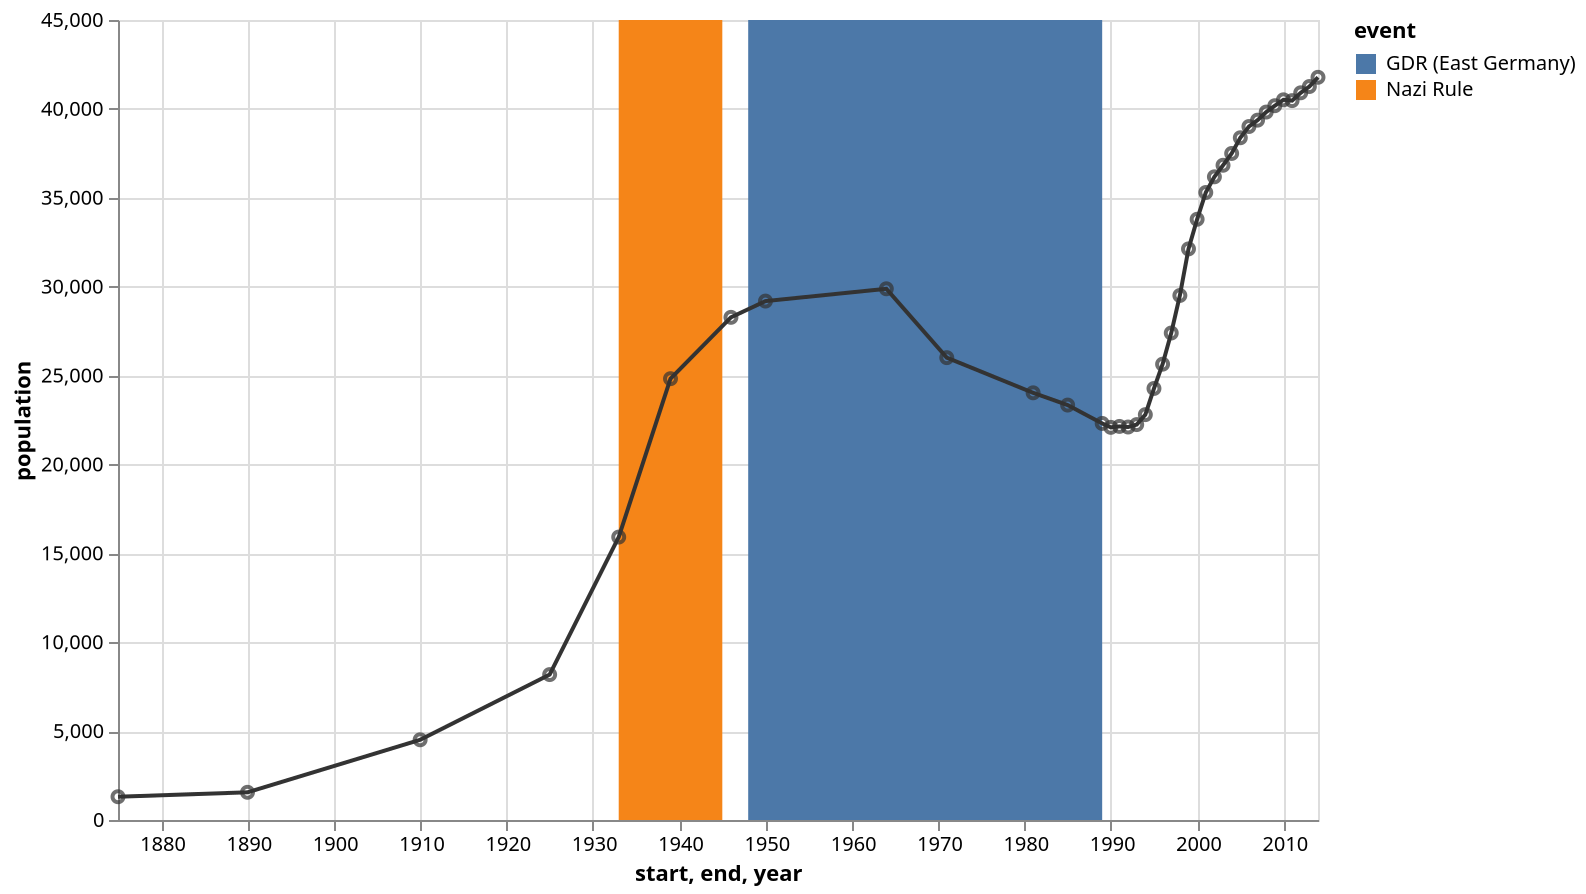 {"config": {"view": {"height": 300, "width": 400}}, "layer": [{"encoding": {"x": {"field": "start", "type": "temporal"}, "color": {"field": "event", "type": "nominal"}, "x2": {"field": "end", "type": "temporal"}}, "data": {"values": [{"start": "1933", "event": "Nazi Rule", "end": "1945"}, {"start": "1948", "event": "GDR (East Germany)", "end": "1989"}]}, "mark": "rect"}, {"encoding": {"y": {"field": "population", "type": "quantitative"}, "x": {"field": "year", "type": "temporal", "axis": {"format": "%Y"}}}, "data": {"values": [{"population": 1309, "year": "1875"}, {"population": 1558, "year": "1890"}, {"population": 4512, "year": "1910"}, {"population": 8180, "year": "1925"}, {"population": 15915, "year": "1933"}, {"population": 24824, "year": "1939"}, {"population": 28275, "year": "1946"}, {"population": 29189, "year": "1950"}, {"population": 29881, "year": "1964"}, {"population": 26007, "year": "1971"}, {"population": 24029, "year": "1981"}, {"population": 23340, "year": "1985"}, {"population": 22307, "year": "1989"}, {"population": 22087, "year": "1990"}, {"population": 22139, "year": "1991"}, {"population": 22105, "year": "1992"}, {"population": 22242, "year": "1993"}, {"population": 22801, "year": "1994"}, {"population": 24273, "year": "1995"}, {"population": 25640, "year": "1996"}, {"population": 27393, "year": "1997"}, {"population": 29505, "year": "1998"}, {"population": 32124, "year": "1999"}, {"population": 33791, "year": "2000"}, {"population": 35297, "year": "2001"}, {"population": 36179, "year": "2002"}, {"population": 36829, "year": "2003"}, {"population": 37493, "year": "2004"}, {"population": 38376, "year": "2005"}, {"population": 39008, "year": "2006"}, {"population": 39366, "year": "2007"}, {"population": 39821, "year": "2008"}, {"population": 40179, "year": "2009"}, {"population": 40511, "year": "2010"}, {"population": 40465, "year": "2011"}, {"population": 40905, "year": "2012"}, {"population": 41258, "year": "2013"}, {"population": 41777, "year": "2014"}]}, "height": 400, "mark": {"color": "#333", "type": "line"}, "width": 600}, {"encoding": {"y": {"field": "population", "type": "quantitative"}, "x": {"field": "year", "type": "temporal", "axis": {"format": "%Y"}}}, "data": {"values": [{"population": 1309, "year": "1875"}, {"population": 1558, "year": "1890"}, {"population": 4512, "year": "1910"}, {"population": 8180, "year": "1925"}, {"population": 15915, "year": "1933"}, {"population": 24824, "year": "1939"}, {"population": 28275, "year": "1946"}, {"population": 29189, "year": "1950"}, {"population": 29881, "year": "1964"}, {"population": 26007, "year": "1971"}, {"population": 24029, "year": "1981"}, {"population": 23340, "year": "1985"}, {"population": 22307, "year": "1989"}, {"population": 22087, "year": "1990"}, {"population": 22139, "year": "1991"}, {"population": 22105, "year": "1992"}, {"population": 22242, "year": "1993"}, {"population": 22801, "year": "1994"}, {"population": 24273, "year": "1995"}, {"population": 25640, "year": "1996"}, {"population": 27393, "year": "1997"}, {"population": 29505, "year": "1998"}, {"population": 32124, "year": "1999"}, {"population": 33791, "year": "2000"}, {"population": 35297, "year": "2001"}, {"population": 36179, "year": "2002"}, {"population": 36829, "year": "2003"}, {"population": 37493, "year": "2004"}, {"population": 38376, "year": "2005"}, {"population": 39008, "year": "2006"}, {"population": 39366, "year": "2007"}, {"population": 39821, "year": "2008"}, {"population": 40179, "year": "2009"}, {"population": 40511, "year": "2010"}, {"population": 40465, "year": "2011"}, {"population": 40905, "year": "2012"}, {"population": 41258, "year": "2013"}, {"population": 41777, "year": "2014"}]}, "height": 400, "mark": {"color": "#333", "type": "point"}, "width": 600}], "$schema": "https://vega.github.io/schema/vega-lite/v2.4.1.json"}